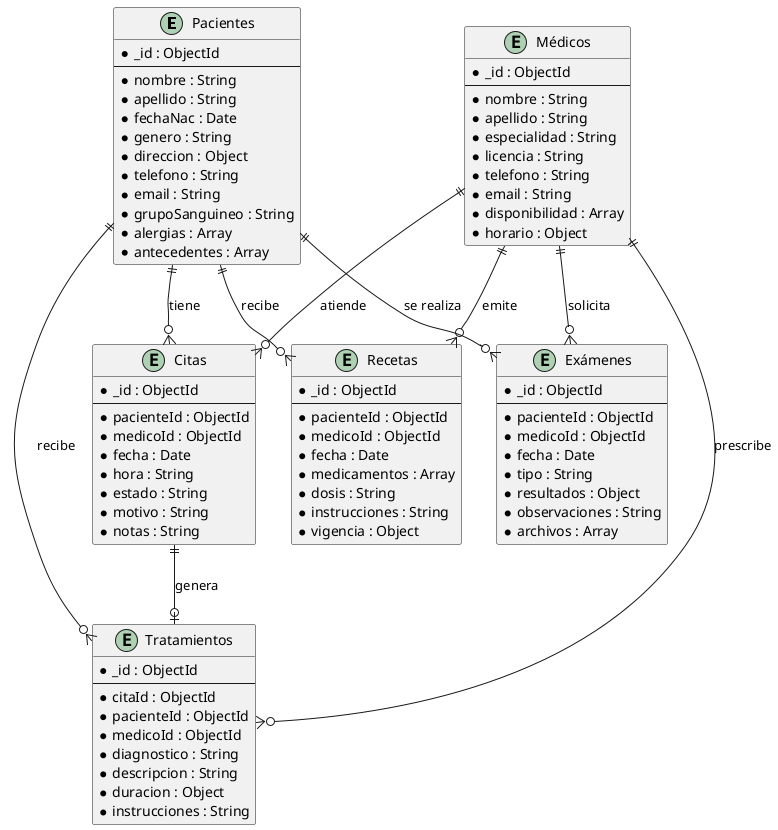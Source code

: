 @startuml Entity Relationship Diagram - MediPlus

' Entidades principales
entity "Pacientes" as pacientes {
  * _id : ObjectId
  --
  * nombre : String
  * apellido : String
  * fechaNac : Date
  * genero : String
  * direccion : Object
  * telefono : String
  * email : String
  * grupoSanguineo : String
  * alergias : Array
  * antecedentes : Array
}

entity "Médicos" as medicos {
  * _id : ObjectId
  --
  * nombre : String
  * apellido : String
  * especialidad : String
  * licencia : String
  * telefono : String
  * email : String
  * disponibilidad : Array
  * horario : Object
}

entity "Citas" as citas {
  * _id : ObjectId
  --
  * pacienteId : ObjectId
  * medicoId : ObjectId
  * fecha : Date
  * hora : String
  * estado : String
  * motivo : String
  * notas : String
}

entity "Tratamientos" as tratamientos {
  * _id : ObjectId
  --
  * citaId : ObjectId
  * pacienteId : ObjectId
  * medicoId : ObjectId
  * diagnostico : String
  * descripcion : String
  * duracion : Object
  * instrucciones : String
}

entity "Recetas" as recetas {
  * _id : ObjectId
  --
  * pacienteId : ObjectId
  * medicoId : ObjectId
  * fecha : Date
  * medicamentos : Array
  * dosis : String
  * instrucciones : String
  * vigencia : Object
}

entity "Exámenes" as examenes {
  * _id : ObjectId
  --
  * pacienteId : ObjectId
  * medicoId : ObjectId
  * fecha : Date
  * tipo : String
  * resultados : Object
  * observaciones : String
  * archivos : Array
}

' Relaciones
pacientes ||--o{ citas : "tiene"
medicos ||--o{ citas : "atiende"
citas ||--o| tratamientos : "genera"
pacientes ||--o{ tratamientos : "recibe"
medicos ||--o{ tratamientos : "prescribe"
pacientes ||--o{ recetas : "recibe"
medicos ||--o{ recetas : "emite"
pacientes ||--o{ examenes : "se realiza"
medicos ||--o{ examenes : "solicita"

@enduml
